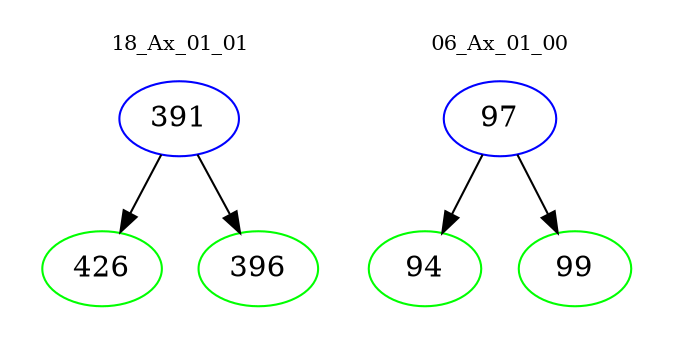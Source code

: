 digraph{
subgraph cluster_0 {
color = white
label = "18_Ax_01_01";
fontsize=10;
T0_391 [label="391", color="blue"]
T0_391 -> T0_426 [color="black"]
T0_426 [label="426", color="green"]
T0_391 -> T0_396 [color="black"]
T0_396 [label="396", color="green"]
}
subgraph cluster_1 {
color = white
label = "06_Ax_01_00";
fontsize=10;
T1_97 [label="97", color="blue"]
T1_97 -> T1_94 [color="black"]
T1_94 [label="94", color="green"]
T1_97 -> T1_99 [color="black"]
T1_99 [label="99", color="green"]
}
}
